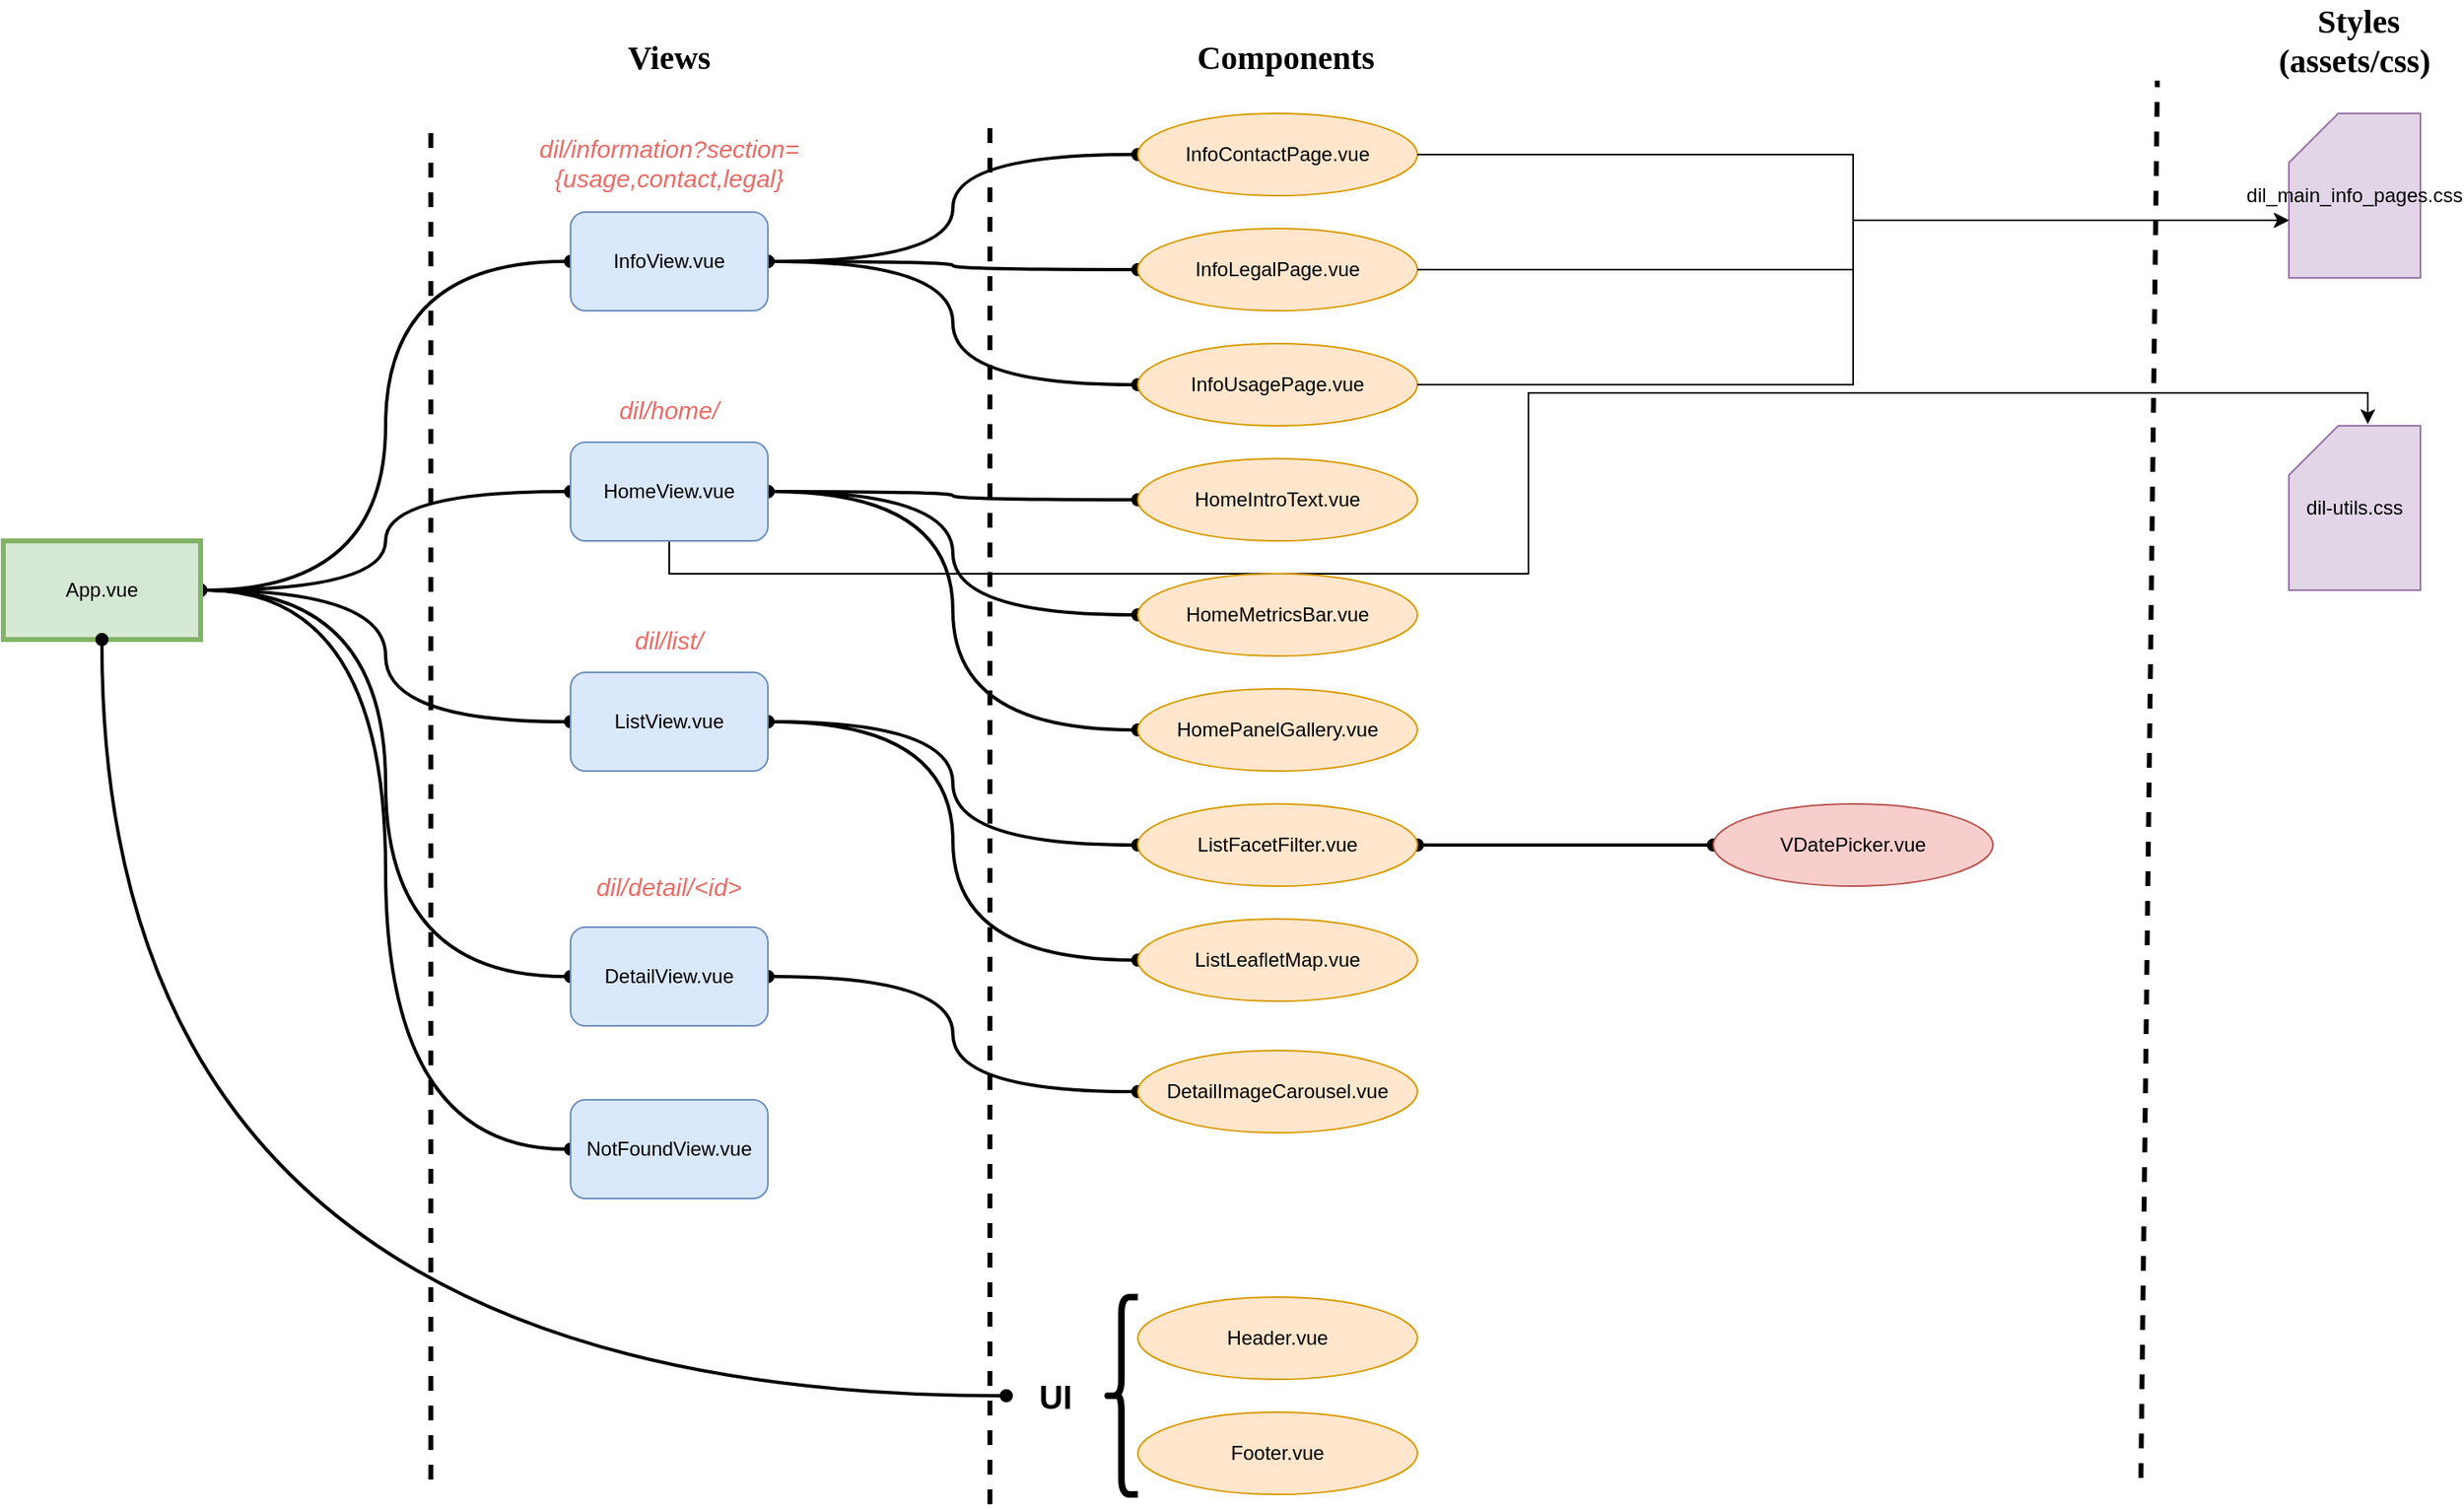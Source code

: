 <mxfile version="26.2.14">
  <diagram name="Page-1" id="j1uwBVa3eT9Y5gogIgWq">
    <mxGraphModel dx="1901" dy="1216" grid="1" gridSize="10" guides="1" tooltips="1" connect="1" arrows="1" fold="1" page="1" pageScale="1" pageWidth="827" pageHeight="1169" math="0" shadow="0">
      <root>
        <mxCell id="0" />
        <mxCell id="1" parent="0" />
        <mxCell id="W7v_w-leJHgYRy-0IUYR-25" style="edgeStyle=orthogonalEdgeStyle;rounded=0;orthogonalLoop=1;jettySize=auto;html=1;exitX=0.5;exitY=1;exitDx=0;exitDy=0;entryX=0.6;entryY=-0.01;entryDx=0;entryDy=0;entryPerimeter=0;" edge="1" parent="1" source="W7v_w-leJHgYRy-0IUYR-21" target="W7v_w-leJHgYRy-0IUYR-24">
          <mxGeometry relative="1" as="geometry" />
        </mxCell>
        <mxCell id="W7v_w-leJHgYRy-0IUYR-6" style="edgeStyle=orthogonalEdgeStyle;rounded=0;orthogonalLoop=1;jettySize=auto;html=1;exitX=1;exitY=0.5;exitDx=0;exitDy=0;entryX=0;entryY=0.5;entryDx=0;entryDy=0;curved=1;strokeWidth=2;startArrow=oval;startFill=1;endArrow=oval;endFill=1;" edge="1" parent="1" source="W7v_w-leJHgYRy-0IUYR-1" target="W7v_w-leJHgYRy-0IUYR-4">
          <mxGeometry relative="1" as="geometry" />
        </mxCell>
        <mxCell id="W7v_w-leJHgYRy-0IUYR-23" style="edgeStyle=orthogonalEdgeStyle;rounded=0;orthogonalLoop=1;jettySize=auto;html=1;exitX=1;exitY=0.5;exitDx=0;exitDy=0;curved=1;startArrow=oval;startFill=1;endArrow=oval;endFill=1;strokeWidth=2;" edge="1" parent="1" source="W7v_w-leJHgYRy-0IUYR-1" target="W7v_w-leJHgYRy-0IUYR-21">
          <mxGeometry relative="1" as="geometry" />
        </mxCell>
        <mxCell id="W7v_w-leJHgYRy-0IUYR-36" style="edgeStyle=orthogonalEdgeStyle;rounded=0;orthogonalLoop=1;jettySize=auto;html=1;exitX=1;exitY=0.5;exitDx=0;exitDy=0;entryX=0;entryY=0.5;entryDx=0;entryDy=0;strokeWidth=2;curved=1;startArrow=oval;startFill=1;endArrow=oval;endFill=1;" edge="1" parent="1" source="W7v_w-leJHgYRy-0IUYR-1" target="W7v_w-leJHgYRy-0IUYR-32">
          <mxGeometry relative="1" as="geometry" />
        </mxCell>
        <mxCell id="W7v_w-leJHgYRy-0IUYR-43" style="edgeStyle=orthogonalEdgeStyle;rounded=0;orthogonalLoop=1;jettySize=auto;html=1;exitX=1;exitY=0.5;exitDx=0;exitDy=0;entryX=0;entryY=0.5;entryDx=0;entryDy=0;curved=1;strokeWidth=2;startArrow=oval;startFill=1;endArrow=oval;endFill=1;" edge="1" parent="1" source="W7v_w-leJHgYRy-0IUYR-1" target="W7v_w-leJHgYRy-0IUYR-41">
          <mxGeometry relative="1" as="geometry" />
        </mxCell>
        <mxCell id="W7v_w-leJHgYRy-0IUYR-47" style="edgeStyle=orthogonalEdgeStyle;rounded=0;orthogonalLoop=1;jettySize=auto;html=1;exitX=1;exitY=0.5;exitDx=0;exitDy=0;entryX=0;entryY=0.5;entryDx=0;entryDy=0;curved=1;startArrow=oval;startFill=1;endArrow=oval;endFill=1;strokeWidth=2;" edge="1" parent="1" source="W7v_w-leJHgYRy-0IUYR-1" target="W7v_w-leJHgYRy-0IUYR-46">
          <mxGeometry relative="1" as="geometry" />
        </mxCell>
        <mxCell id="W7v_w-leJHgYRy-0IUYR-1" value="App.vue" style="rounded=0;whiteSpace=wrap;html=1;fillColor=#d5e8d4;strokeColor=#82b366;strokeWidth=3;" vertex="1" parent="1">
          <mxGeometry x="50" y="350" width="120" height="60" as="geometry" />
        </mxCell>
        <mxCell id="W7v_w-leJHgYRy-0IUYR-2" value="&lt;font style=&quot;font-size: 20px; color: rgb(0, 0, 0);&quot; data-font-src=&quot;https://fonts.googleapis.com/css?family=Merriweather&quot; face=&quot;Merriweather&quot;&gt;&lt;b style=&quot;&quot;&gt;Views&lt;/b&gt;&lt;/font&gt;" style="text;html=1;align=center;verticalAlign=middle;whiteSpace=wrap;rounded=0;" vertex="1" parent="1">
          <mxGeometry x="425" y="40" width="60" height="30" as="geometry" />
        </mxCell>
        <mxCell id="W7v_w-leJHgYRy-0IUYR-3" value="" style="endArrow=none;dashed=1;html=1;rounded=0;strokeWidth=3;" edge="1" parent="1">
          <mxGeometry width="50" height="50" relative="1" as="geometry">
            <mxPoint x="310" y="921" as="sourcePoint" />
            <mxPoint x="310" y="100" as="targetPoint" />
          </mxGeometry>
        </mxCell>
        <mxCell id="W7v_w-leJHgYRy-0IUYR-12" style="edgeStyle=orthogonalEdgeStyle;rounded=0;orthogonalLoop=1;jettySize=auto;html=1;exitX=1;exitY=0.5;exitDx=0;exitDy=0;entryX=0;entryY=0.5;entryDx=0;entryDy=0;curved=1;strokeWidth=2;startArrow=oval;startFill=1;endArrow=oval;endFill=1;" edge="1" parent="1" source="W7v_w-leJHgYRy-0IUYR-4" target="W7v_w-leJHgYRy-0IUYR-9">
          <mxGeometry relative="1" as="geometry" />
        </mxCell>
        <mxCell id="W7v_w-leJHgYRy-0IUYR-13" style="edgeStyle=orthogonalEdgeStyle;rounded=0;orthogonalLoop=1;jettySize=auto;html=1;exitX=1;exitY=0.5;exitDx=0;exitDy=0;entryX=0;entryY=0.5;entryDx=0;entryDy=0;curved=1;strokeWidth=2;startArrow=oval;startFill=1;endArrow=oval;endFill=1;" edge="1" parent="1" source="W7v_w-leJHgYRy-0IUYR-4" target="W7v_w-leJHgYRy-0IUYR-10">
          <mxGeometry relative="1" as="geometry" />
        </mxCell>
        <mxCell id="W7v_w-leJHgYRy-0IUYR-14" style="edgeStyle=orthogonalEdgeStyle;rounded=0;orthogonalLoop=1;jettySize=auto;html=1;exitX=1;exitY=0.5;exitDx=0;exitDy=0;entryX=0;entryY=0.5;entryDx=0;entryDy=0;curved=1;startArrow=oval;startFill=1;endArrow=oval;endFill=1;strokeWidth=2;" edge="1" parent="1" source="W7v_w-leJHgYRy-0IUYR-4" target="W7v_w-leJHgYRy-0IUYR-11">
          <mxGeometry relative="1" as="geometry" />
        </mxCell>
        <mxCell id="W7v_w-leJHgYRy-0IUYR-4" value="InfoView.vue" style="rounded=1;whiteSpace=wrap;html=1;fillColor=#dae8fc;strokeColor=#6c8ebf;" vertex="1" parent="1">
          <mxGeometry x="395" y="150" width="120" height="60" as="geometry" />
        </mxCell>
        <mxCell id="W7v_w-leJHgYRy-0IUYR-5" value="&lt;font style=&quot;font-size: 15px; color: rgb(234, 107, 102);&quot;&gt;&lt;i&gt;dil/information?section={usage,contact,legal}&lt;/i&gt;&lt;/font&gt;" style="text;html=1;align=center;verticalAlign=middle;whiteSpace=wrap;rounded=0;" vertex="1" parent="1">
          <mxGeometry x="370" y="100" width="170" height="40" as="geometry" />
        </mxCell>
        <mxCell id="W7v_w-leJHgYRy-0IUYR-7" value="&lt;font style=&quot;font-size: 20px; color: rgb(0, 0, 0);&quot; data-font-src=&quot;https://fonts.googleapis.com/css?family=Merriweather&quot; face=&quot;Merriweather&quot;&gt;&lt;b style=&quot;&quot;&gt;Components&lt;/b&gt;&lt;/font&gt;" style="text;html=1;align=center;verticalAlign=middle;whiteSpace=wrap;rounded=0;" vertex="1" parent="1">
          <mxGeometry x="800" y="40" width="60" height="30" as="geometry" />
        </mxCell>
        <mxCell id="W7v_w-leJHgYRy-0IUYR-8" value="" style="endArrow=none;dashed=1;html=1;rounded=0;strokeWidth=3;" edge="1" parent="1">
          <mxGeometry width="50" height="50" relative="1" as="geometry">
            <mxPoint x="650" y="936" as="sourcePoint" />
            <mxPoint x="650" y="90" as="targetPoint" />
          </mxGeometry>
        </mxCell>
        <mxCell id="W7v_w-leJHgYRy-0IUYR-9" value="InfoContactPage.vue" style="ellipse;whiteSpace=wrap;html=1;fillColor=#ffe6cc;strokeColor=#d79b00;" vertex="1" parent="1">
          <mxGeometry x="740" y="90" width="170" height="50" as="geometry" />
        </mxCell>
        <mxCell id="W7v_w-leJHgYRy-0IUYR-10" value="InfoLegalPage.vue" style="ellipse;whiteSpace=wrap;html=1;fillColor=#ffe6cc;strokeColor=#d79b00;" vertex="1" parent="1">
          <mxGeometry x="740" y="160" width="170" height="50" as="geometry" />
        </mxCell>
        <mxCell id="W7v_w-leJHgYRy-0IUYR-11" value="InfoUsagePage.vue" style="ellipse;whiteSpace=wrap;html=1;fillColor=#ffe6cc;strokeColor=#d79b00;" vertex="1" parent="1">
          <mxGeometry x="740" y="230" width="170" height="50" as="geometry" />
        </mxCell>
        <mxCell id="W7v_w-leJHgYRy-0IUYR-15" value="&lt;font face=&quot;Merriweather&quot;&gt;&lt;span style=&quot;font-size: 20px;&quot;&gt;&lt;b&gt;&amp;nbsp;Styles (assets/css)&lt;/b&gt;&lt;/span&gt;&lt;/font&gt;" style="text;html=1;align=center;verticalAlign=middle;whiteSpace=wrap;rounded=0;" vertex="1" parent="1">
          <mxGeometry x="1450" y="30" width="60" height="30" as="geometry" />
        </mxCell>
        <mxCell id="W7v_w-leJHgYRy-0IUYR-16" value="" style="endArrow=none;dashed=1;html=1;rounded=0;strokeWidth=3;" edge="1" parent="1">
          <mxGeometry width="50" height="50" relative="1" as="geometry">
            <mxPoint x="1350" y="920" as="sourcePoint" />
            <mxPoint x="1360" y="70" as="targetPoint" />
          </mxGeometry>
        </mxCell>
        <mxCell id="W7v_w-leJHgYRy-0IUYR-17" value="dil_main_info_pages.css" style="shape=card;whiteSpace=wrap;html=1;fillColor=#e1d5e7;strokeColor=#9673a6;" vertex="1" parent="1">
          <mxGeometry x="1440" y="90" width="80" height="100" as="geometry" />
        </mxCell>
        <mxCell id="W7v_w-leJHgYRy-0IUYR-18" style="edgeStyle=orthogonalEdgeStyle;rounded=0;orthogonalLoop=1;jettySize=auto;html=1;exitX=1;exitY=0.5;exitDx=0;exitDy=0;entryX=0;entryY=0;entryDx=0;entryDy=65;entryPerimeter=0;" edge="1" parent="1" source="W7v_w-leJHgYRy-0IUYR-9" target="W7v_w-leJHgYRy-0IUYR-17">
          <mxGeometry relative="1" as="geometry" />
        </mxCell>
        <mxCell id="W7v_w-leJHgYRy-0IUYR-19" style="edgeStyle=orthogonalEdgeStyle;rounded=0;orthogonalLoop=1;jettySize=auto;html=1;exitX=1;exitY=0.5;exitDx=0;exitDy=0;entryX=0;entryY=0;entryDx=0;entryDy=65;entryPerimeter=0;" edge="1" parent="1" source="W7v_w-leJHgYRy-0IUYR-10" target="W7v_w-leJHgYRy-0IUYR-17">
          <mxGeometry relative="1" as="geometry" />
        </mxCell>
        <mxCell id="W7v_w-leJHgYRy-0IUYR-20" style="edgeStyle=orthogonalEdgeStyle;rounded=0;orthogonalLoop=1;jettySize=auto;html=1;exitX=1;exitY=0.5;exitDx=0;exitDy=0;entryX=0;entryY=0;entryDx=0;entryDy=65;entryPerimeter=0;" edge="1" parent="1" source="W7v_w-leJHgYRy-0IUYR-11" target="W7v_w-leJHgYRy-0IUYR-17">
          <mxGeometry relative="1" as="geometry" />
        </mxCell>
        <mxCell id="W7v_w-leJHgYRy-0IUYR-29" style="edgeStyle=orthogonalEdgeStyle;rounded=0;orthogonalLoop=1;jettySize=auto;html=1;exitX=1;exitY=0.5;exitDx=0;exitDy=0;curved=1;startArrow=oval;startFill=1;endArrow=oval;endFill=1;strokeWidth=2;" edge="1" parent="1" source="W7v_w-leJHgYRy-0IUYR-21" target="W7v_w-leJHgYRy-0IUYR-26">
          <mxGeometry relative="1" as="geometry" />
        </mxCell>
        <mxCell id="W7v_w-leJHgYRy-0IUYR-30" style="edgeStyle=orthogonalEdgeStyle;rounded=0;orthogonalLoop=1;jettySize=auto;html=1;exitX=1;exitY=0.5;exitDx=0;exitDy=0;entryX=0;entryY=0.5;entryDx=0;entryDy=0;curved=1;strokeWidth=2;startArrow=oval;startFill=1;endArrow=oval;endFill=1;" edge="1" parent="1" source="W7v_w-leJHgYRy-0IUYR-21" target="W7v_w-leJHgYRy-0IUYR-27">
          <mxGeometry relative="1" as="geometry" />
        </mxCell>
        <mxCell id="W7v_w-leJHgYRy-0IUYR-31" style="edgeStyle=orthogonalEdgeStyle;rounded=0;orthogonalLoop=1;jettySize=auto;html=1;exitX=1;exitY=0.5;exitDx=0;exitDy=0;entryX=0;entryY=0.5;entryDx=0;entryDy=0;curved=1;startArrow=oval;startFill=1;endArrow=oval;endFill=1;strokeWidth=2;" edge="1" parent="1" source="W7v_w-leJHgYRy-0IUYR-21" target="W7v_w-leJHgYRy-0IUYR-28">
          <mxGeometry relative="1" as="geometry" />
        </mxCell>
        <mxCell id="W7v_w-leJHgYRy-0IUYR-21" value="HomeView.vue" style="rounded=1;whiteSpace=wrap;html=1;fillColor=#dae8fc;strokeColor=#6c8ebf;" vertex="1" parent="1">
          <mxGeometry x="395" y="290" width="120" height="60" as="geometry" />
        </mxCell>
        <mxCell id="W7v_w-leJHgYRy-0IUYR-22" value="&lt;font style=&quot;font-size: 15px; color: rgb(234, 107, 102);&quot;&gt;&lt;i&gt;dil/home/&lt;/i&gt;&lt;/font&gt;" style="text;html=1;align=center;verticalAlign=middle;whiteSpace=wrap;rounded=0;" vertex="1" parent="1">
          <mxGeometry x="370" y="250" width="170" height="40" as="geometry" />
        </mxCell>
        <mxCell id="W7v_w-leJHgYRy-0IUYR-24" value="dil-utils.css" style="shape=card;whiteSpace=wrap;html=1;fillColor=#e1d5e7;strokeColor=#9673a6;" vertex="1" parent="1">
          <mxGeometry x="1440" y="280" width="80" height="100" as="geometry" />
        </mxCell>
        <mxCell id="W7v_w-leJHgYRy-0IUYR-26" value="HomeIntroText.vue" style="ellipse;whiteSpace=wrap;html=1;fillColor=#ffe6cc;strokeColor=#d79b00;" vertex="1" parent="1">
          <mxGeometry x="740" y="300" width="170" height="50" as="geometry" />
        </mxCell>
        <mxCell id="W7v_w-leJHgYRy-0IUYR-27" value="HomeMetricsBar.vue" style="ellipse;whiteSpace=wrap;html=1;fillColor=#ffe6cc;strokeColor=#d79b00;" vertex="1" parent="1">
          <mxGeometry x="740" y="370" width="170" height="50" as="geometry" />
        </mxCell>
        <mxCell id="W7v_w-leJHgYRy-0IUYR-28" value="HomePanelGallery.vue" style="ellipse;whiteSpace=wrap;html=1;fillColor=#ffe6cc;strokeColor=#d79b00;" vertex="1" parent="1">
          <mxGeometry x="740" y="440" width="170" height="50" as="geometry" />
        </mxCell>
        <mxCell id="W7v_w-leJHgYRy-0IUYR-37" style="edgeStyle=orthogonalEdgeStyle;rounded=0;orthogonalLoop=1;jettySize=auto;html=1;exitX=1;exitY=0.5;exitDx=0;exitDy=0;entryX=0;entryY=0.5;entryDx=0;entryDy=0;curved=1;startArrow=oval;startFill=1;endArrow=oval;endFill=1;strokeWidth=2;" edge="1" parent="1" source="W7v_w-leJHgYRy-0IUYR-32" target="W7v_w-leJHgYRy-0IUYR-34">
          <mxGeometry relative="1" as="geometry" />
        </mxCell>
        <mxCell id="W7v_w-leJHgYRy-0IUYR-38" style="edgeStyle=orthogonalEdgeStyle;rounded=0;orthogonalLoop=1;jettySize=auto;html=1;exitX=1;exitY=0.5;exitDx=0;exitDy=0;entryX=0;entryY=0.5;entryDx=0;entryDy=0;curved=1;startArrow=oval;startFill=1;endArrow=oval;endFill=1;strokeWidth=2;" edge="1" parent="1" source="W7v_w-leJHgYRy-0IUYR-32" target="W7v_w-leJHgYRy-0IUYR-35">
          <mxGeometry relative="1" as="geometry" />
        </mxCell>
        <mxCell id="W7v_w-leJHgYRy-0IUYR-32" value="ListView.vue" style="rounded=1;whiteSpace=wrap;html=1;fillColor=#dae8fc;strokeColor=#6c8ebf;" vertex="1" parent="1">
          <mxGeometry x="395" y="430" width="120" height="60" as="geometry" />
        </mxCell>
        <mxCell id="W7v_w-leJHgYRy-0IUYR-33" value="&lt;font style=&quot;font-size: 15px; color: rgb(234, 107, 102);&quot;&gt;&lt;i&gt;dil/list/&lt;/i&gt;&lt;/font&gt;" style="text;html=1;align=center;verticalAlign=middle;whiteSpace=wrap;rounded=0;" vertex="1" parent="1">
          <mxGeometry x="370" y="390" width="170" height="40" as="geometry" />
        </mxCell>
        <mxCell id="W7v_w-leJHgYRy-0IUYR-40" style="edgeStyle=orthogonalEdgeStyle;rounded=0;orthogonalLoop=1;jettySize=auto;html=1;exitX=1;exitY=0.5;exitDx=0;exitDy=0;curved=1;startArrow=oval;startFill=1;endArrow=oval;endFill=1;strokeWidth=2;" edge="1" parent="1" source="W7v_w-leJHgYRy-0IUYR-34" target="W7v_w-leJHgYRy-0IUYR-39">
          <mxGeometry relative="1" as="geometry" />
        </mxCell>
        <mxCell id="W7v_w-leJHgYRy-0IUYR-34" value="ListFacetFilter&lt;span style=&quot;background-color: transparent; color: light-dark(rgb(0, 0, 0), rgb(255, 255, 255));&quot;&gt;.vue&lt;/span&gt;" style="ellipse;whiteSpace=wrap;html=1;fillColor=#ffe6cc;strokeColor=#d79b00;" vertex="1" parent="1">
          <mxGeometry x="740" y="510" width="170" height="50" as="geometry" />
        </mxCell>
        <mxCell id="W7v_w-leJHgYRy-0IUYR-35" value="ListLeafletMap&lt;span style=&quot;background-color: transparent; color: light-dark(rgb(0, 0, 0), rgb(255, 255, 255));&quot;&gt;.vue&lt;/span&gt;" style="ellipse;whiteSpace=wrap;html=1;fillColor=#ffe6cc;strokeColor=#d79b00;" vertex="1" parent="1">
          <mxGeometry x="740" y="580" width="170" height="50" as="geometry" />
        </mxCell>
        <mxCell id="W7v_w-leJHgYRy-0IUYR-39" value="VDatePicker&lt;span style=&quot;background-color: transparent; color: light-dark(rgb(0, 0, 0), rgb(255, 255, 255));&quot;&gt;.vue&lt;/span&gt;" style="ellipse;whiteSpace=wrap;html=1;fillColor=#f8cecc;strokeColor=#b85450;" vertex="1" parent="1">
          <mxGeometry x="1090" y="510" width="170" height="50" as="geometry" />
        </mxCell>
        <mxCell id="W7v_w-leJHgYRy-0IUYR-45" style="edgeStyle=orthogonalEdgeStyle;rounded=0;orthogonalLoop=1;jettySize=auto;html=1;exitX=1;exitY=0.5;exitDx=0;exitDy=0;entryX=0;entryY=0.5;entryDx=0;entryDy=0;curved=1;startArrow=oval;startFill=1;endArrow=oval;endFill=1;strokeWidth=2;" edge="1" parent="1" source="W7v_w-leJHgYRy-0IUYR-41" target="W7v_w-leJHgYRy-0IUYR-44">
          <mxGeometry relative="1" as="geometry" />
        </mxCell>
        <mxCell id="W7v_w-leJHgYRy-0IUYR-41" value="DetailView.vue" style="rounded=1;whiteSpace=wrap;html=1;fillColor=#dae8fc;strokeColor=#6c8ebf;" vertex="1" parent="1">
          <mxGeometry x="395" y="585" width="120" height="60" as="geometry" />
        </mxCell>
        <mxCell id="W7v_w-leJHgYRy-0IUYR-42" value="&lt;font style=&quot;font-size: 15px; color: rgb(234, 107, 102);&quot;&gt;&lt;i&gt;dil/detail/&amp;lt;id&amp;gt;&lt;/i&gt;&lt;/font&gt;" style="text;html=1;align=center;verticalAlign=middle;whiteSpace=wrap;rounded=0;" vertex="1" parent="1">
          <mxGeometry x="370" y="540" width="170" height="40" as="geometry" />
        </mxCell>
        <mxCell id="W7v_w-leJHgYRy-0IUYR-44" value="DetailImageCarousel&lt;span style=&quot;background-color: transparent; color: light-dark(rgb(0, 0, 0), rgb(255, 255, 255));&quot;&gt;.vue&lt;/span&gt;" style="ellipse;whiteSpace=wrap;html=1;fillColor=#ffe6cc;strokeColor=#d79b00;" vertex="1" parent="1">
          <mxGeometry x="740" y="660" width="170" height="50" as="geometry" />
        </mxCell>
        <mxCell id="W7v_w-leJHgYRy-0IUYR-46" value="NotFoundView&lt;span style=&quot;background-color: transparent; color: light-dark(rgb(0, 0, 0), rgb(255, 255, 255));&quot;&gt;.vue&lt;/span&gt;" style="rounded=1;whiteSpace=wrap;html=1;fillColor=#dae8fc;strokeColor=#6c8ebf;" vertex="1" parent="1">
          <mxGeometry x="395" y="690" width="120" height="60" as="geometry" />
        </mxCell>
        <mxCell id="W7v_w-leJHgYRy-0IUYR-48" value="Header&lt;span style=&quot;background-color: transparent; color: light-dark(rgb(0, 0, 0), rgb(255, 255, 255));&quot;&gt;.vue&lt;/span&gt;" style="ellipse;whiteSpace=wrap;html=1;fillColor=#ffe6cc;strokeColor=#d79b00;" vertex="1" parent="1">
          <mxGeometry x="740" y="810" width="170" height="50" as="geometry" />
        </mxCell>
        <mxCell id="W7v_w-leJHgYRy-0IUYR-49" value="Footer&lt;span style=&quot;background-color: transparent; color: light-dark(rgb(0, 0, 0), rgb(255, 255, 255));&quot;&gt;.vue&lt;/span&gt;" style="ellipse;whiteSpace=wrap;html=1;fillColor=#ffe6cc;strokeColor=#d79b00;" vertex="1" parent="1">
          <mxGeometry x="740" y="880" width="170" height="50" as="geometry" />
        </mxCell>
        <mxCell id="W7v_w-leJHgYRy-0IUYR-50" value="" style="shape=curlyBracket;whiteSpace=wrap;html=1;rounded=1;labelPosition=left;verticalLabelPosition=middle;align=right;verticalAlign=middle;strokeWidth=4;" vertex="1" parent="1">
          <mxGeometry x="720" y="810" width="20" height="120" as="geometry" />
        </mxCell>
        <mxCell id="W7v_w-leJHgYRy-0IUYR-52" style="rounded=0;orthogonalLoop=1;jettySize=auto;html=1;exitX=0;exitY=0.5;exitDx=0;exitDy=0;entryX=0.5;entryY=1;entryDx=0;entryDy=0;edgeStyle=orthogonalEdgeStyle;curved=1;strokeWidth=2;startArrow=oval;startFill=1;endArrow=oval;endFill=1;" edge="1" parent="1" source="W7v_w-leJHgYRy-0IUYR-51" target="W7v_w-leJHgYRy-0IUYR-1">
          <mxGeometry relative="1" as="geometry" />
        </mxCell>
        <mxCell id="W7v_w-leJHgYRy-0IUYR-51" value="&lt;b&gt;&lt;font style=&quot;font-size: 20px;&quot;&gt;UI&lt;/font&gt;&lt;/b&gt;" style="text;html=1;align=center;verticalAlign=middle;whiteSpace=wrap;rounded=0;" vertex="1" parent="1">
          <mxGeometry x="660" y="855" width="60" height="30" as="geometry" />
        </mxCell>
      </root>
    </mxGraphModel>
  </diagram>
</mxfile>
